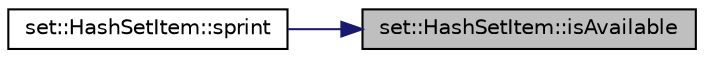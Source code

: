digraph "set::HashSetItem::isAvailable"
{
 // LATEX_PDF_SIZE
  edge [fontname="Helvetica",fontsize="10",labelfontname="Helvetica",labelfontsize="10"];
  node [fontname="Helvetica",fontsize="10",shape=record];
  rankdir="RL";
  Node3 [label="set::HashSetItem::isAvailable",height=0.2,width=0.4,color="black", fillcolor="grey75", style="filled", fontcolor="black",tooltip="Checking location availability."];
  Node3 -> Node4 [dir="back",color="midnightblue",fontsize="10",style="solid",fontname="Helvetica"];
  Node4 [label="set::HashSetItem::sprint",height=0.2,width=0.4,color="black", fillcolor="white", style="filled",URL="$classset_1_1HashSetItem.html#a9b1b2eb15999fc97ee2a409ada5f6078",tooltip="Print information on a string."];
}
